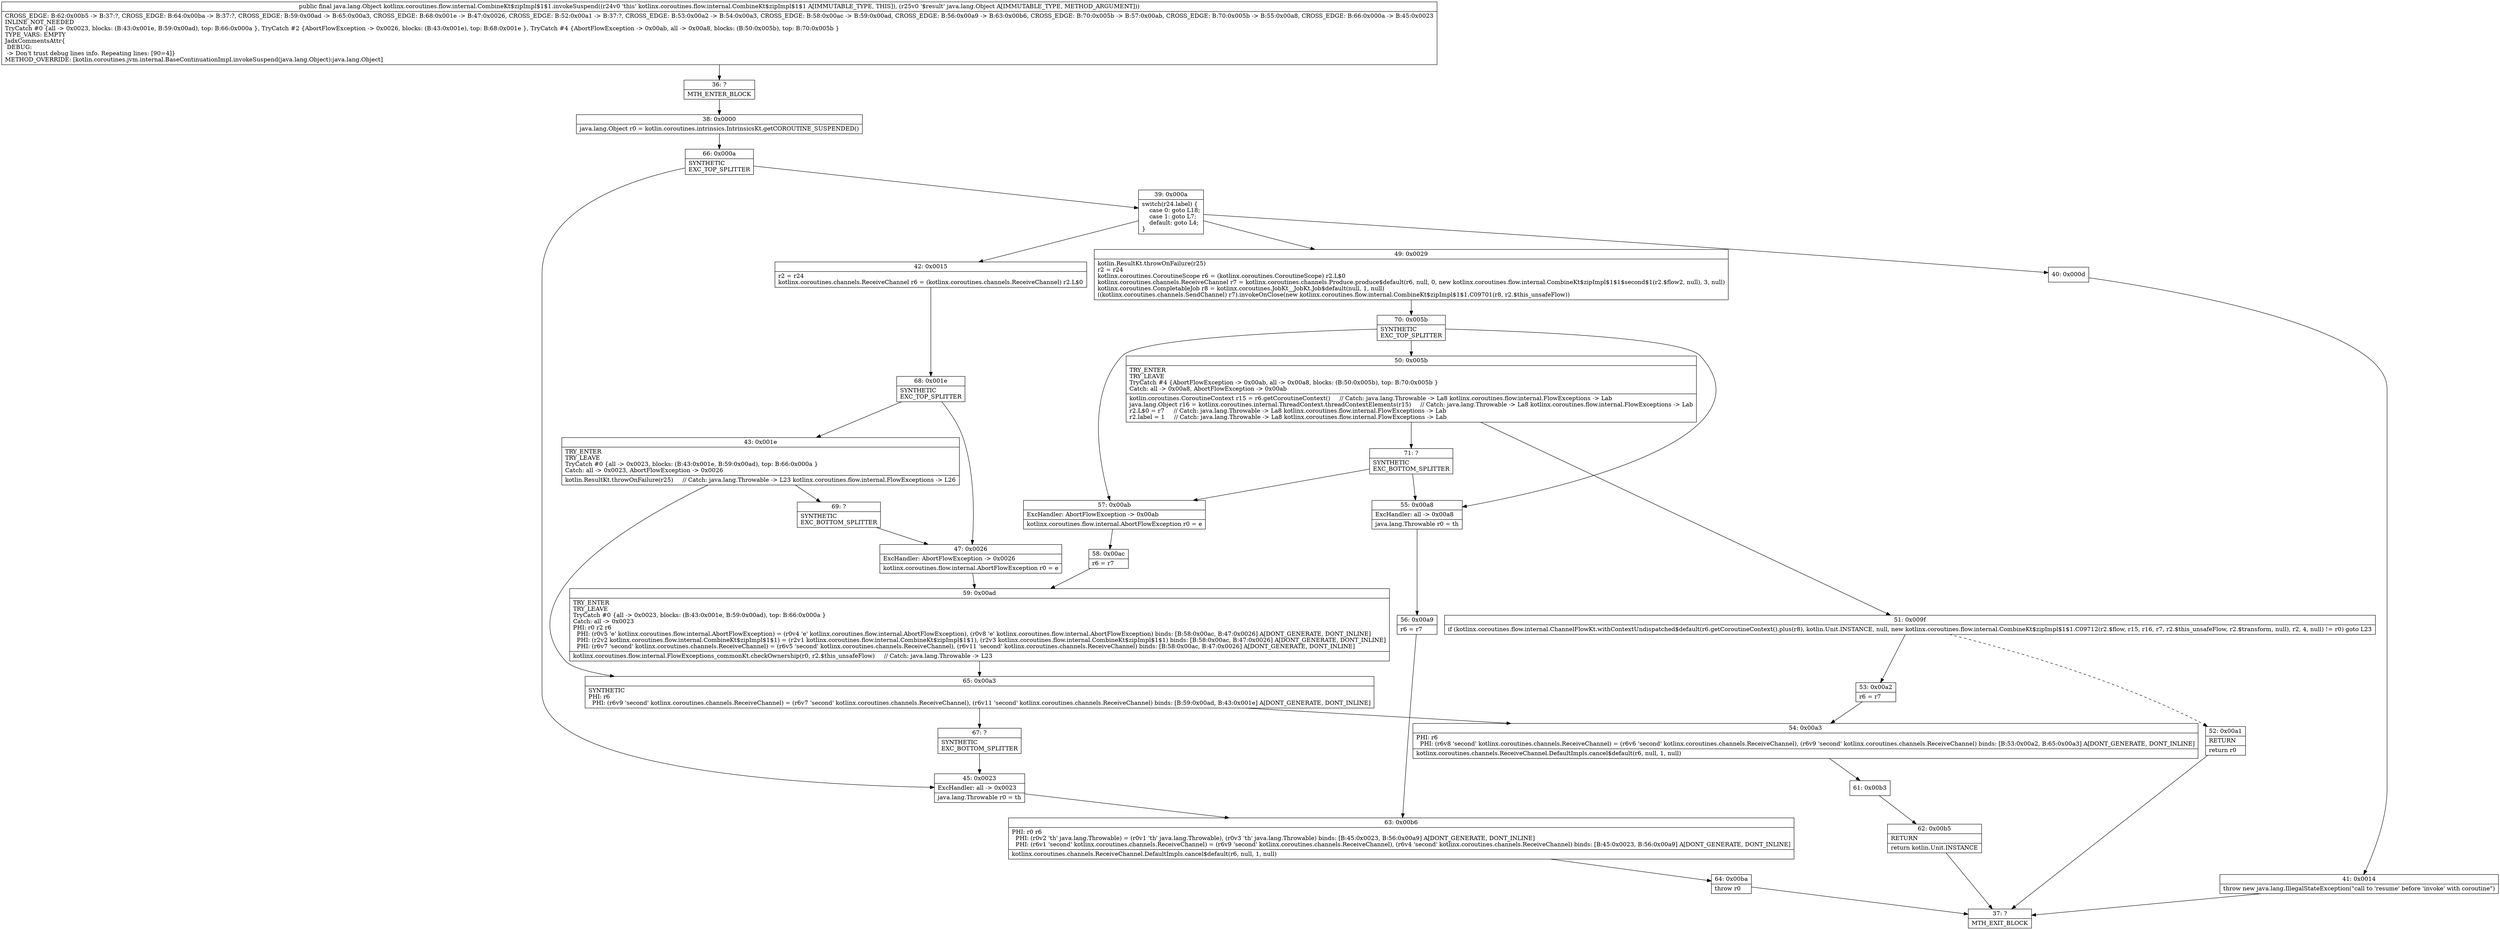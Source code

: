 digraph "CFG forkotlinx.coroutines.flow.internal.CombineKt$zipImpl$1$1.invokeSuspend(Ljava\/lang\/Object;)Ljava\/lang\/Object;" {
Node_36 [shape=record,label="{36\:\ ?|MTH_ENTER_BLOCK\l}"];
Node_38 [shape=record,label="{38\:\ 0x0000|java.lang.Object r0 = kotlin.coroutines.intrinsics.IntrinsicsKt.getCOROUTINE_SUSPENDED()\l}"];
Node_66 [shape=record,label="{66\:\ 0x000a|SYNTHETIC\lEXC_TOP_SPLITTER\l}"];
Node_39 [shape=record,label="{39\:\ 0x000a|switch(r24.label) \{\l    case 0: goto L18;\l    case 1: goto L7;\l    default: goto L4;\l\}\l}"];
Node_40 [shape=record,label="{40\:\ 0x000d}"];
Node_41 [shape=record,label="{41\:\ 0x0014|throw new java.lang.IllegalStateException(\"call to 'resume' before 'invoke' with coroutine\")\l}"];
Node_37 [shape=record,label="{37\:\ ?|MTH_EXIT_BLOCK\l}"];
Node_42 [shape=record,label="{42\:\ 0x0015|r2 = r24\lkotlinx.coroutines.channels.ReceiveChannel r6 = (kotlinx.coroutines.channels.ReceiveChannel) r2.L$0\l}"];
Node_68 [shape=record,label="{68\:\ 0x001e|SYNTHETIC\lEXC_TOP_SPLITTER\l}"];
Node_43 [shape=record,label="{43\:\ 0x001e|TRY_ENTER\lTRY_LEAVE\lTryCatch #0 \{all \-\> 0x0023, blocks: (B:43:0x001e, B:59:0x00ad), top: B:66:0x000a \}\lCatch: all \-\> 0x0023, AbortFlowException \-\> 0x0026\l|kotlin.ResultKt.throwOnFailure(r25)     \/\/ Catch: java.lang.Throwable \-\> L23 kotlinx.coroutines.flow.internal.FlowExceptions \-\> L26\l}"];
Node_65 [shape=record,label="{65\:\ 0x00a3|SYNTHETIC\lPHI: r6 \l  PHI: (r6v9 'second' kotlinx.coroutines.channels.ReceiveChannel) = (r6v7 'second' kotlinx.coroutines.channels.ReceiveChannel), (r6v11 'second' kotlinx.coroutines.channels.ReceiveChannel) binds: [B:59:0x00ad, B:43:0x001e] A[DONT_GENERATE, DONT_INLINE]\l}"];
Node_54 [shape=record,label="{54\:\ 0x00a3|PHI: r6 \l  PHI: (r6v8 'second' kotlinx.coroutines.channels.ReceiveChannel) = (r6v6 'second' kotlinx.coroutines.channels.ReceiveChannel), (r6v9 'second' kotlinx.coroutines.channels.ReceiveChannel) binds: [B:53:0x00a2, B:65:0x00a3] A[DONT_GENERATE, DONT_INLINE]\l|kotlinx.coroutines.channels.ReceiveChannel.DefaultImpls.cancel$default(r6, null, 1, null)\l}"];
Node_61 [shape=record,label="{61\:\ 0x00b3}"];
Node_62 [shape=record,label="{62\:\ 0x00b5|RETURN\l|return kotlin.Unit.INSTANCE\l}"];
Node_67 [shape=record,label="{67\:\ ?|SYNTHETIC\lEXC_BOTTOM_SPLITTER\l}"];
Node_69 [shape=record,label="{69\:\ ?|SYNTHETIC\lEXC_BOTTOM_SPLITTER\l}"];
Node_47 [shape=record,label="{47\:\ 0x0026|ExcHandler: AbortFlowException \-\> 0x0026\l|kotlinx.coroutines.flow.internal.AbortFlowException r0 = e\l}"];
Node_59 [shape=record,label="{59\:\ 0x00ad|TRY_ENTER\lTRY_LEAVE\lTryCatch #0 \{all \-\> 0x0023, blocks: (B:43:0x001e, B:59:0x00ad), top: B:66:0x000a \}\lCatch: all \-\> 0x0023\lPHI: r0 r2 r6 \l  PHI: (r0v5 'e' kotlinx.coroutines.flow.internal.AbortFlowException) = (r0v4 'e' kotlinx.coroutines.flow.internal.AbortFlowException), (r0v8 'e' kotlinx.coroutines.flow.internal.AbortFlowException) binds: [B:58:0x00ac, B:47:0x0026] A[DONT_GENERATE, DONT_INLINE]\l  PHI: (r2v2 kotlinx.coroutines.flow.internal.CombineKt$zipImpl$1$1) = (r2v1 kotlinx.coroutines.flow.internal.CombineKt$zipImpl$1$1), (r2v3 kotlinx.coroutines.flow.internal.CombineKt$zipImpl$1$1) binds: [B:58:0x00ac, B:47:0x0026] A[DONT_GENERATE, DONT_INLINE]\l  PHI: (r6v7 'second' kotlinx.coroutines.channels.ReceiveChannel) = (r6v5 'second' kotlinx.coroutines.channels.ReceiveChannel), (r6v11 'second' kotlinx.coroutines.channels.ReceiveChannel) binds: [B:58:0x00ac, B:47:0x0026] A[DONT_GENERATE, DONT_INLINE]\l|kotlinx.coroutines.flow.internal.FlowExceptions_commonKt.checkOwnership(r0, r2.$this_unsafeFlow)     \/\/ Catch: java.lang.Throwable \-\> L23\l}"];
Node_49 [shape=record,label="{49\:\ 0x0029|kotlin.ResultKt.throwOnFailure(r25)\lr2 = r24\lkotlinx.coroutines.CoroutineScope r6 = (kotlinx.coroutines.CoroutineScope) r2.L$0\lkotlinx.coroutines.channels.ReceiveChannel r7 = kotlinx.coroutines.channels.Produce.produce$default(r6, null, 0, new kotlinx.coroutines.flow.internal.CombineKt$zipImpl$1$1$second$1(r2.$flow2, null), 3, null)\lkotlinx.coroutines.CompletableJob r8 = kotlinx.coroutines.JobKt__JobKt.Job$default(null, 1, null)\l((kotlinx.coroutines.channels.SendChannel) r7).invokeOnClose(new kotlinx.coroutines.flow.internal.CombineKt$zipImpl$1$1.C09701(r8, r2.$this_unsafeFlow))\l}"];
Node_70 [shape=record,label="{70\:\ 0x005b|SYNTHETIC\lEXC_TOP_SPLITTER\l}"];
Node_50 [shape=record,label="{50\:\ 0x005b|TRY_ENTER\lTRY_LEAVE\lTryCatch #4 \{AbortFlowException \-\> 0x00ab, all \-\> 0x00a8, blocks: (B:50:0x005b), top: B:70:0x005b \}\lCatch: all \-\> 0x00a8, AbortFlowException \-\> 0x00ab\l|kotlin.coroutines.CoroutineContext r15 = r6.getCoroutineContext()     \/\/ Catch: java.lang.Throwable \-\> La8 kotlinx.coroutines.flow.internal.FlowExceptions \-\> Lab\ljava.lang.Object r16 = kotlinx.coroutines.internal.ThreadContext.threadContextElements(r15)     \/\/ Catch: java.lang.Throwable \-\> La8 kotlinx.coroutines.flow.internal.FlowExceptions \-\> Lab\lr2.L$0 = r7     \/\/ Catch: java.lang.Throwable \-\> La8 kotlinx.coroutines.flow.internal.FlowExceptions \-\> Lab\lr2.label = 1     \/\/ Catch: java.lang.Throwable \-\> La8 kotlinx.coroutines.flow.internal.FlowExceptions \-\> Lab\l}"];
Node_51 [shape=record,label="{51\:\ 0x009f|if (kotlinx.coroutines.flow.internal.ChannelFlowKt.withContextUndispatched$default(r6.getCoroutineContext().plus(r8), kotlin.Unit.INSTANCE, null, new kotlinx.coroutines.flow.internal.CombineKt$zipImpl$1$1.C09712(r2.$flow, r15, r16, r7, r2.$this_unsafeFlow, r2.$transform, null), r2, 4, null) != r0) goto L23\l}"];
Node_52 [shape=record,label="{52\:\ 0x00a1|RETURN\l|return r0\l}"];
Node_53 [shape=record,label="{53\:\ 0x00a2|r6 = r7\l}"];
Node_71 [shape=record,label="{71\:\ ?|SYNTHETIC\lEXC_BOTTOM_SPLITTER\l}"];
Node_57 [shape=record,label="{57\:\ 0x00ab|ExcHandler: AbortFlowException \-\> 0x00ab\l|kotlinx.coroutines.flow.internal.AbortFlowException r0 = e\l}"];
Node_58 [shape=record,label="{58\:\ 0x00ac|r6 = r7\l}"];
Node_55 [shape=record,label="{55\:\ 0x00a8|ExcHandler: all \-\> 0x00a8\l|java.lang.Throwable r0 = th\l}"];
Node_56 [shape=record,label="{56\:\ 0x00a9|r6 = r7\l}"];
Node_63 [shape=record,label="{63\:\ 0x00b6|PHI: r0 r6 \l  PHI: (r0v2 'th' java.lang.Throwable) = (r0v1 'th' java.lang.Throwable), (r0v3 'th' java.lang.Throwable) binds: [B:45:0x0023, B:56:0x00a9] A[DONT_GENERATE, DONT_INLINE]\l  PHI: (r6v1 'second' kotlinx.coroutines.channels.ReceiveChannel) = (r6v9 'second' kotlinx.coroutines.channels.ReceiveChannel), (r6v4 'second' kotlinx.coroutines.channels.ReceiveChannel) binds: [B:45:0x0023, B:56:0x00a9] A[DONT_GENERATE, DONT_INLINE]\l|kotlinx.coroutines.channels.ReceiveChannel.DefaultImpls.cancel$default(r6, null, 1, null)\l}"];
Node_64 [shape=record,label="{64\:\ 0x00ba|throw r0\l}"];
Node_45 [shape=record,label="{45\:\ 0x0023|ExcHandler: all \-\> 0x0023\l|java.lang.Throwable r0 = th\l}"];
MethodNode[shape=record,label="{public final java.lang.Object kotlinx.coroutines.flow.internal.CombineKt$zipImpl$1$1.invokeSuspend((r24v0 'this' kotlinx.coroutines.flow.internal.CombineKt$zipImpl$1$1 A[IMMUTABLE_TYPE, THIS]), (r25v0 '$result' java.lang.Object A[IMMUTABLE_TYPE, METHOD_ARGUMENT]))  | CROSS_EDGE: B:62:0x00b5 \-\> B:37:?, CROSS_EDGE: B:64:0x00ba \-\> B:37:?, CROSS_EDGE: B:59:0x00ad \-\> B:65:0x00a3, CROSS_EDGE: B:68:0x001e \-\> B:47:0x0026, CROSS_EDGE: B:52:0x00a1 \-\> B:37:?, CROSS_EDGE: B:53:0x00a2 \-\> B:54:0x00a3, CROSS_EDGE: B:58:0x00ac \-\> B:59:0x00ad, CROSS_EDGE: B:56:0x00a9 \-\> B:63:0x00b6, CROSS_EDGE: B:70:0x005b \-\> B:57:0x00ab, CROSS_EDGE: B:70:0x005b \-\> B:55:0x00a8, CROSS_EDGE: B:66:0x000a \-\> B:45:0x0023\lINLINE_NOT_NEEDED\lTryCatch #0 \{all \-\> 0x0023, blocks: (B:43:0x001e, B:59:0x00ad), top: B:66:0x000a \}, TryCatch #2 \{AbortFlowException \-\> 0x0026, blocks: (B:43:0x001e), top: B:68:0x001e \}, TryCatch #4 \{AbortFlowException \-\> 0x00ab, all \-\> 0x00a8, blocks: (B:50:0x005b), top: B:70:0x005b \}\lTYPE_VARS: EMPTY\lJadxCommentsAttr\{\l DEBUG: \l \-\> Don't trust debug lines info. Repeating lines: [90=4]\}\lMETHOD_OVERRIDE: [kotlin.coroutines.jvm.internal.BaseContinuationImpl.invokeSuspend(java.lang.Object):java.lang.Object]\l}"];
MethodNode -> Node_36;Node_36 -> Node_38;
Node_38 -> Node_66;
Node_66 -> Node_39;
Node_66 -> Node_45;
Node_39 -> Node_40;
Node_39 -> Node_42;
Node_39 -> Node_49;
Node_40 -> Node_41;
Node_41 -> Node_37;
Node_42 -> Node_68;
Node_68 -> Node_43;
Node_68 -> Node_47;
Node_43 -> Node_65;
Node_43 -> Node_69;
Node_65 -> Node_54;
Node_65 -> Node_67;
Node_54 -> Node_61;
Node_61 -> Node_62;
Node_62 -> Node_37;
Node_67 -> Node_45;
Node_69 -> Node_47;
Node_47 -> Node_59;
Node_59 -> Node_65;
Node_49 -> Node_70;
Node_70 -> Node_50;
Node_70 -> Node_57;
Node_70 -> Node_55;
Node_50 -> Node_51;
Node_50 -> Node_71;
Node_51 -> Node_52[style=dashed];
Node_51 -> Node_53;
Node_52 -> Node_37;
Node_53 -> Node_54;
Node_71 -> Node_57;
Node_71 -> Node_55;
Node_57 -> Node_58;
Node_58 -> Node_59;
Node_55 -> Node_56;
Node_56 -> Node_63;
Node_63 -> Node_64;
Node_64 -> Node_37;
Node_45 -> Node_63;
}

